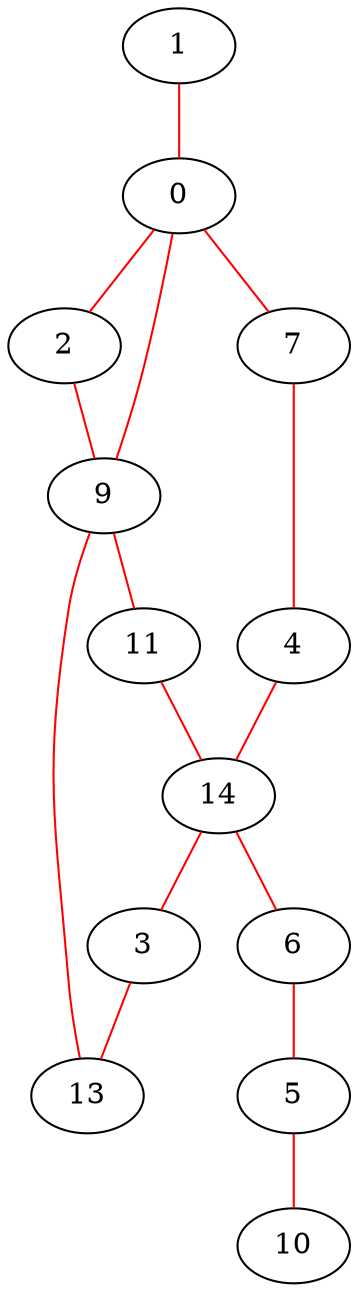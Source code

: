 graph Egraph_3{
	1 -- 0[color=red];
	0 -- 2[color=red];
	2 -- 9[color=red];
	9 -- 11[color=red];
	11 -- 14[color=red];
	14 -- 3[color=red];
	3 -- 13[color=red];
	13 -- 9[color=red];
	9 -- 0[color=red];
	0 -- 7[color=red];
	7 -- 4[color=red];
	4 -- 14[color=red];
	14 -- 6[color=red];
	6 -- 5[color=red];
	5 -- 10[color=red];
	14
}
